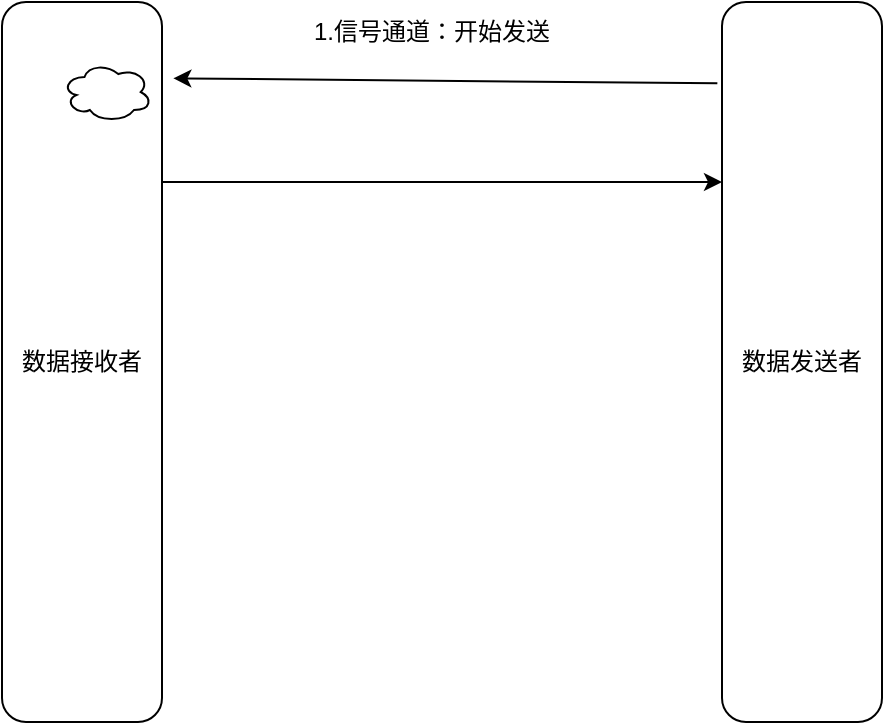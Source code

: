 <mxfile>
    <diagram id="FX-bKjgbZB44TkeJryLk" name="第 1 页">
        <mxGraphModel dx="829" dy="449" grid="1" gridSize="10" guides="1" tooltips="1" connect="1" arrows="1" fold="1" page="1" pageScale="1" pageWidth="827" pageHeight="1169" math="0" shadow="0">
            <root>
                <mxCell id="0"/>
                <mxCell id="1" parent="0"/>
                <mxCell id="7" style="edgeStyle=none;html=1;exitX=1;exitY=0.25;exitDx=0;exitDy=0;entryX=0;entryY=0.25;entryDx=0;entryDy=0;" edge="1" parent="1" source="2" target="3">
                    <mxGeometry relative="1" as="geometry"/>
                </mxCell>
                <mxCell id="2" value="数据接收者" style="rounded=1;whiteSpace=wrap;html=1;" vertex="1" parent="1">
                    <mxGeometry x="120" y="80" width="80" height="360" as="geometry"/>
                </mxCell>
                <mxCell id="3" value="数据发送者" style="rounded=1;whiteSpace=wrap;html=1;" vertex="1" parent="1">
                    <mxGeometry x="480" y="80" width="80" height="360" as="geometry"/>
                </mxCell>
                <mxCell id="4" value="" style="endArrow=classic;html=1;entryX=1.071;entryY=0.106;entryDx=0;entryDy=0;entryPerimeter=0;exitX=-0.029;exitY=0.113;exitDx=0;exitDy=0;exitPerimeter=0;" edge="1" parent="1" source="3" target="2">
                    <mxGeometry width="50" height="50" relative="1" as="geometry">
                        <mxPoint x="300" y="210" as="sourcePoint"/>
                        <mxPoint x="350" y="160" as="targetPoint"/>
                    </mxGeometry>
                </mxCell>
                <mxCell id="5" value="1.信号通道：开始发送" style="text;html=1;strokeColor=none;fillColor=none;align=center;verticalAlign=middle;whiteSpace=wrap;rounded=0;" vertex="1" parent="1">
                    <mxGeometry x="270" y="80" width="130" height="30" as="geometry"/>
                </mxCell>
                <mxCell id="6" value="" style="ellipse;shape=cloud;whiteSpace=wrap;html=1;" vertex="1" parent="1">
                    <mxGeometry x="150" y="110" width="45" height="30" as="geometry"/>
                </mxCell>
            </root>
        </mxGraphModel>
    </diagram>
</mxfile>